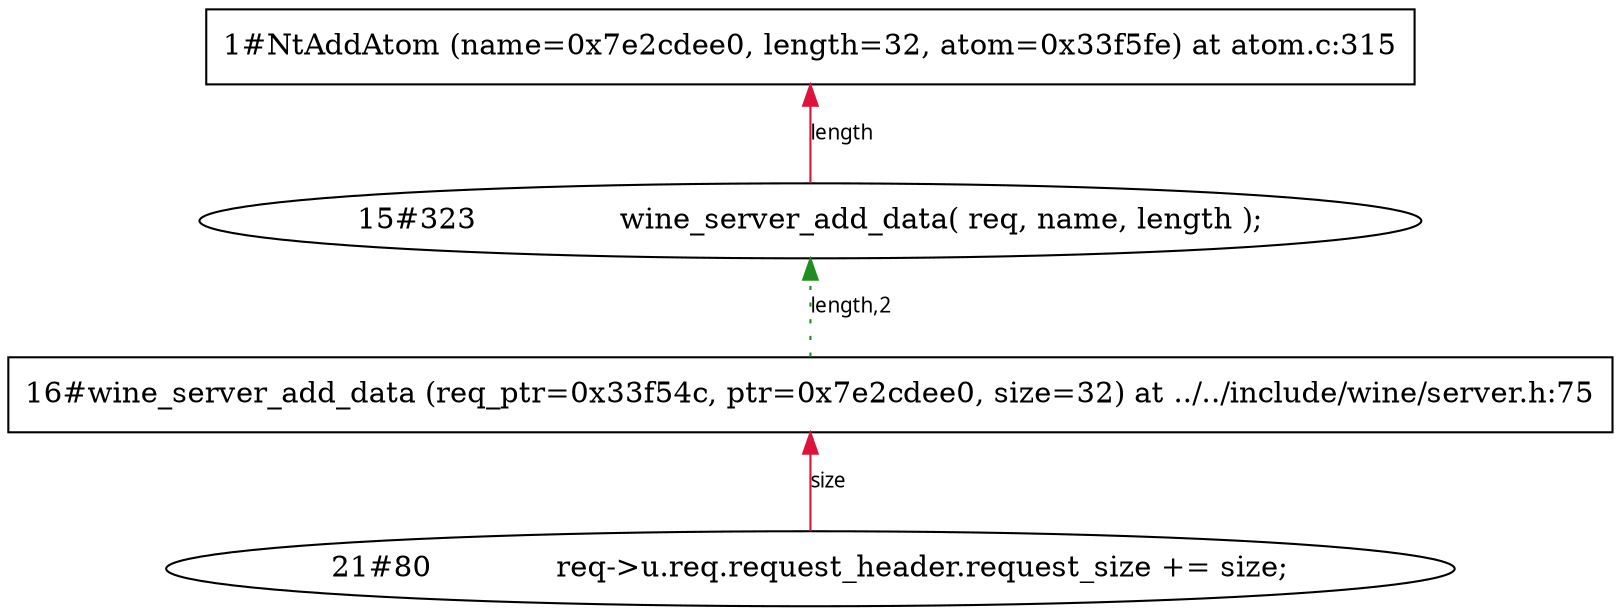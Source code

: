 digraph tiantgraph{
rankdir="BT";
"1#NtAddAtom (name=0x7e2cdee0, length=32, atom=0x33f5fe) at atom.c:315"[shape="record"];
"21#80	        req->u.req.request_header.request_size += size;";
"15#323	            wine_server_add_data( req, name, length );";
"16#wine_server_add_data (req_ptr=0x33f54c, ptr=0x7e2cdee0, size=32) at ../../include/wine/server.h:75"[shape="record"];
edge [fontname = "Verdana", fontsize = 10, color="crimson", style="solid"];
"21#80	        req->u.req.request_header.request_size += size;"->"16#wine_server_add_data (req_ptr=0x33f54c, ptr=0x7e2cdee0, size=32) at ../../include/wine/server.h:75"[label="size"];
"15#323	            wine_server_add_data( req, name, length );"->"1#NtAddAtom (name=0x7e2cdee0, length=32, atom=0x33f5fe) at atom.c:315"[label="length"];
"16#wine_server_add_data (req_ptr=0x33f54c, ptr=0x7e2cdee0, size=32) at ../../include/wine/server.h:75"->"15#323	            wine_server_add_data( req, name, length );"[label="length,2",style="dotted", color="forestgreen"];
}